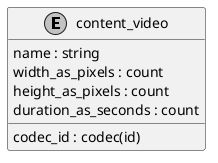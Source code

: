 @startuml uml
skinparam monochrome true

entity content_video {
  name : string
  codec_id : codec(id)
  width_as_pixels : count
  height_as_pixels : count
  duration_as_seconds : count
}

@enduml
